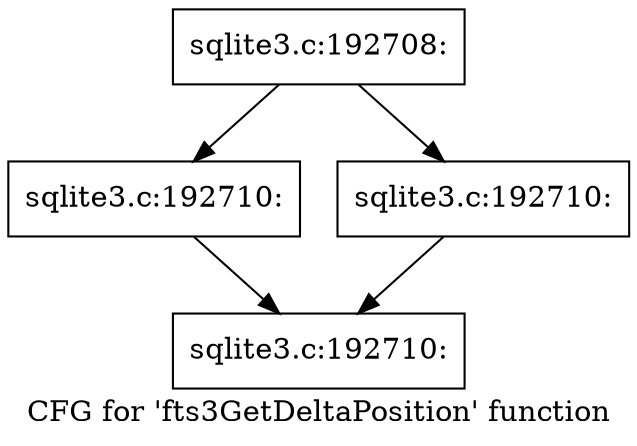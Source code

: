 digraph "CFG for 'fts3GetDeltaPosition' function" {
	label="CFG for 'fts3GetDeltaPosition' function";

	Node0x55c0fb2c6250 [shape=record,label="{sqlite3.c:192708:}"];
	Node0x55c0fb2c6250 -> Node0x55c0fb2c67d0;
	Node0x55c0fb2c6250 -> Node0x55c0fb2cbeb0;
	Node0x55c0fb2c67d0 [shape=record,label="{sqlite3.c:192710:}"];
	Node0x55c0fb2c67d0 -> Node0x55c0fb2cbf00;
	Node0x55c0fb2cbeb0 [shape=record,label="{sqlite3.c:192710:}"];
	Node0x55c0fb2cbeb0 -> Node0x55c0fb2cbf00;
	Node0x55c0fb2cbf00 [shape=record,label="{sqlite3.c:192710:}"];
}
